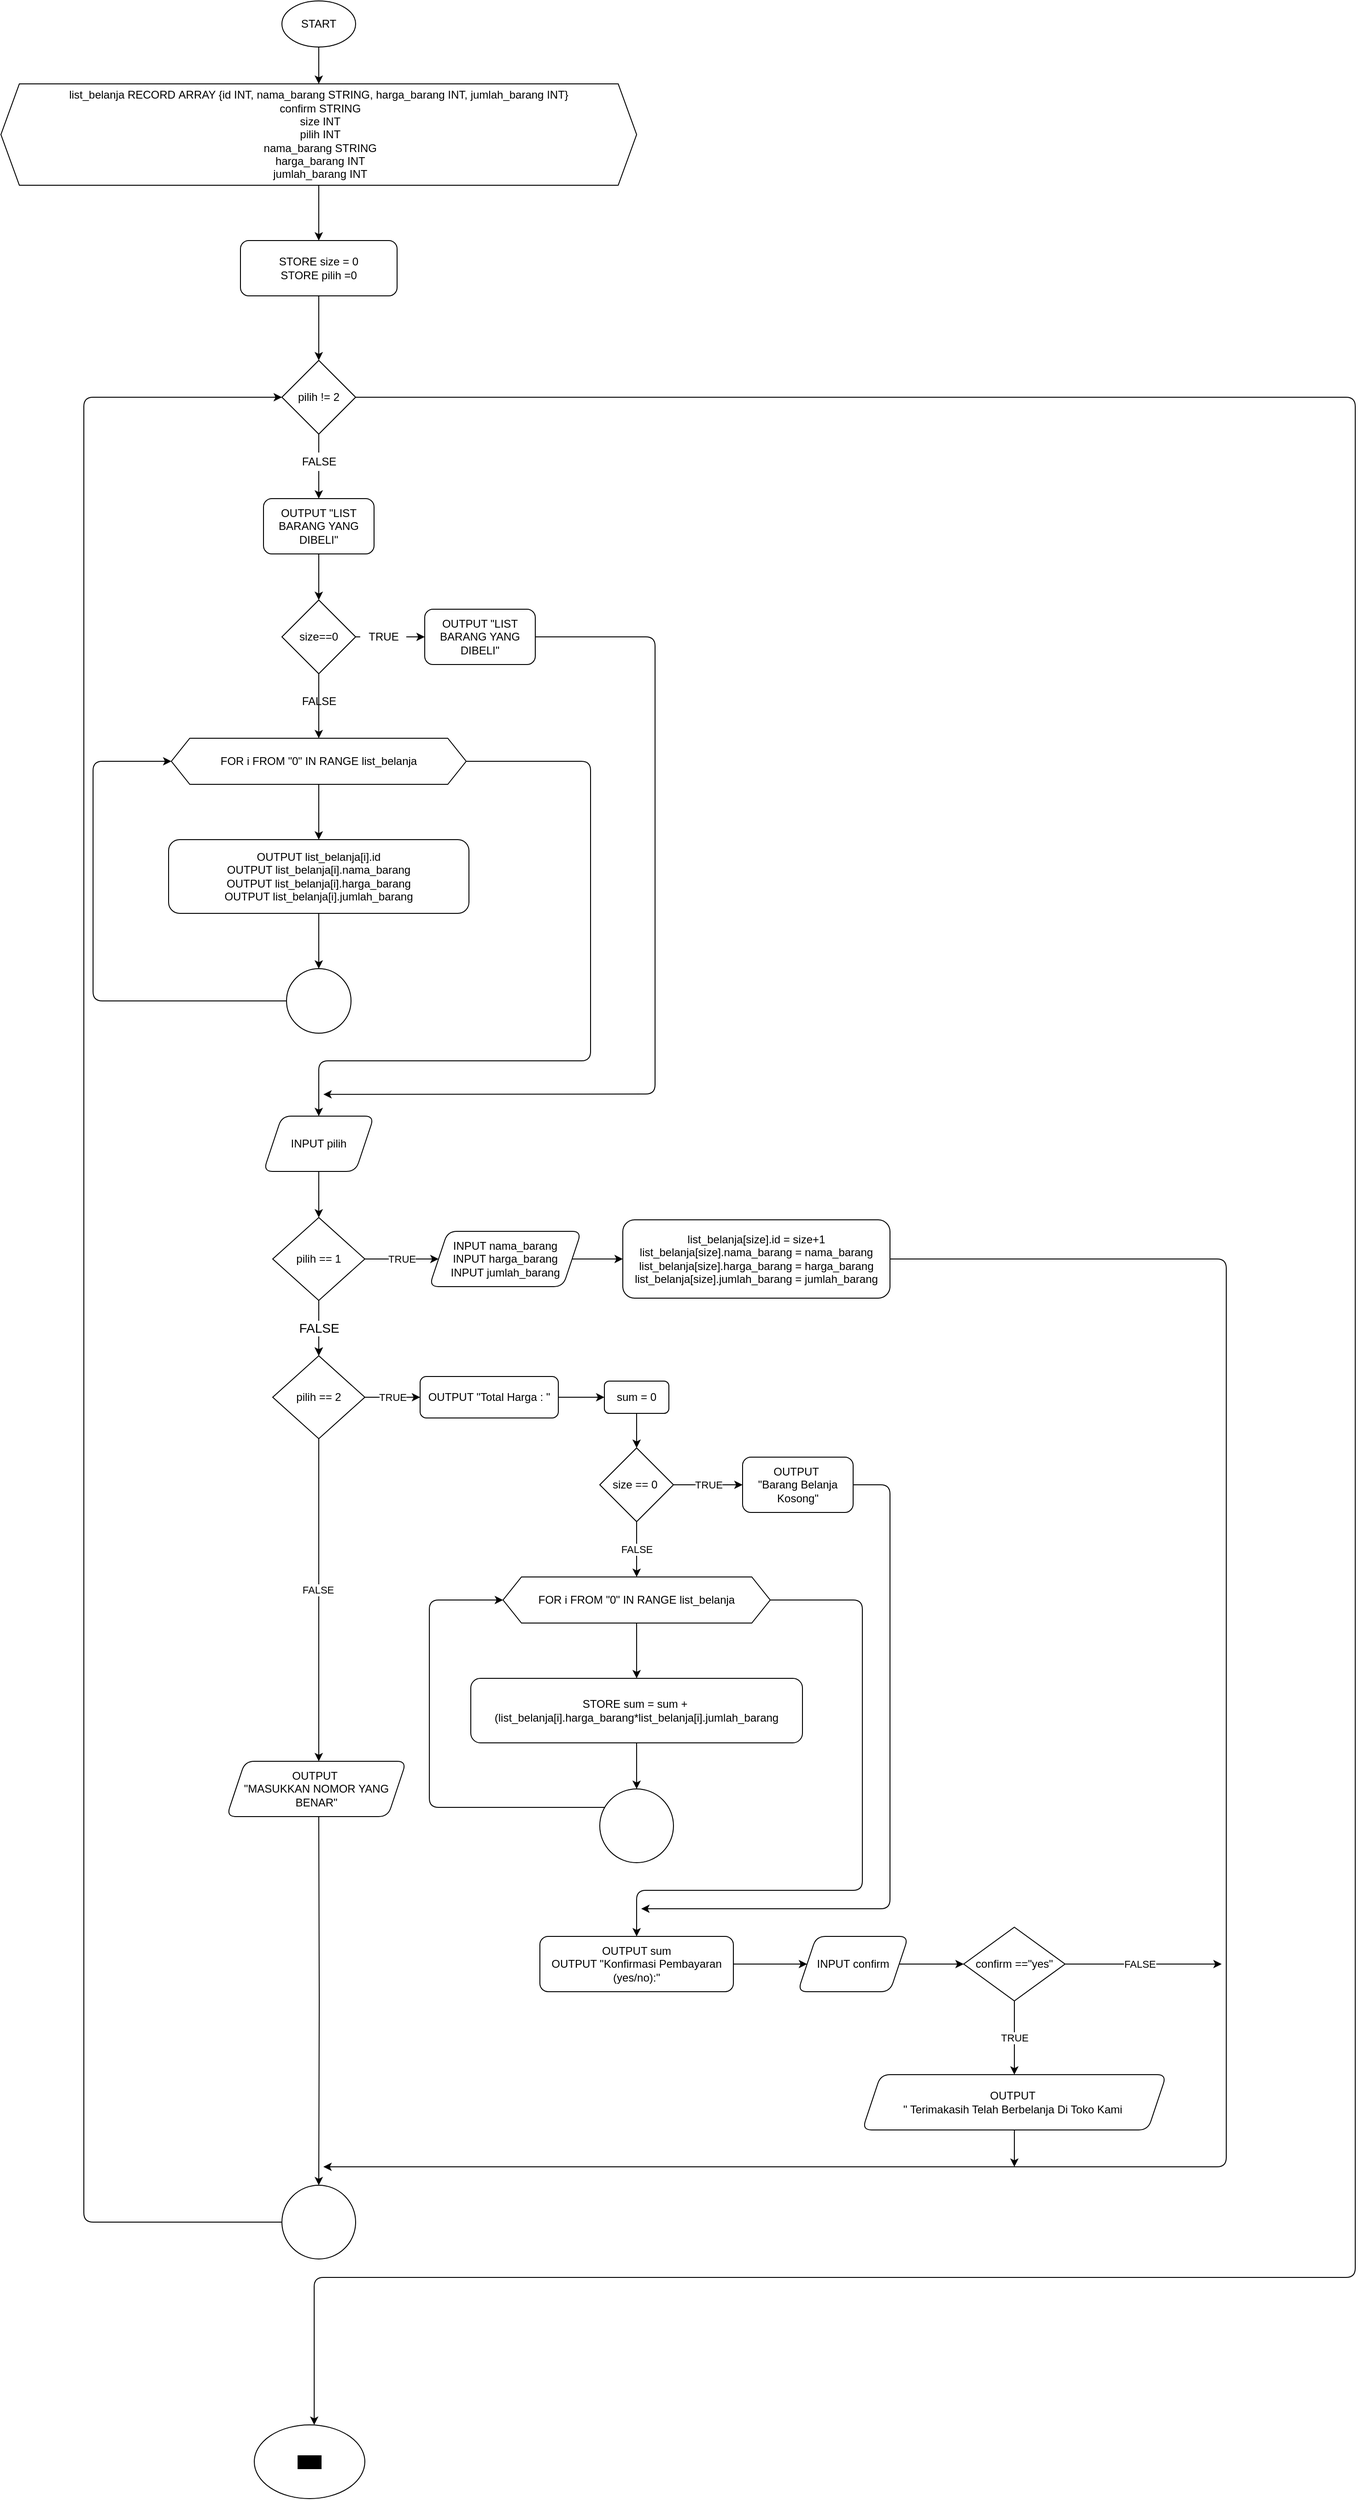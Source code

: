 <mxfile>
    <diagram id="MRwYrZJ_OPTtC_VLjgcP" name="Page-1">
        <mxGraphModel dx="1025" dy="627" grid="1" gridSize="10" guides="1" tooltips="1" connect="1" arrows="1" fold="1" page="1" pageScale="1" pageWidth="827" pageHeight="1169" math="0" shadow="0">
            <root>
                <mxCell id="0"/>
                <mxCell id="1" parent="0"/>
                <mxCell id="2" style="edgeStyle=none;html=1;exitX=0.5;exitY=1;exitDx=0;exitDy=0;entryX=0.5;entryY=0;entryDx=0;entryDy=0;" edge="1" parent="1" source="3" target="5">
                    <mxGeometry relative="1" as="geometry"/>
                </mxCell>
                <mxCell id="3" value="START" style="ellipse;whiteSpace=wrap;html=1;" vertex="1" parent="1">
                    <mxGeometry x="315" y="30" width="80" height="50" as="geometry"/>
                </mxCell>
                <mxCell id="4" style="edgeStyle=none;html=1;exitX=0.5;exitY=1;exitDx=0;exitDy=0;entryX=0.5;entryY=0;entryDx=0;entryDy=0;" edge="1" parent="1" source="5" target="7">
                    <mxGeometry relative="1" as="geometry"/>
                </mxCell>
                <mxCell id="5" value="list_belanja RECORD&amp;nbsp;&lt;span&gt;ARRAY {id INT, nama_barang STRING, harga_barang INT, jumlah_barang INT}&lt;/span&gt;&lt;div&gt;&amp;nbsp;confirm STRING&lt;/div&gt;&lt;div&gt;&amp;nbsp;size INT&lt;/div&gt;&lt;div&gt;&amp;nbsp;pilih INT&lt;/div&gt;&lt;div&gt;&amp;nbsp;nama_barang STRING&lt;/div&gt;&lt;div&gt;&amp;nbsp;harga_barang INT&lt;/div&gt;&lt;div&gt;&amp;nbsp;jumlah_barang INT&lt;/div&gt;" style="shape=hexagon;perimeter=hexagonPerimeter2;whiteSpace=wrap;html=1;fixedSize=1;" vertex="1" parent="1">
                    <mxGeometry x="10" y="120" width="690" height="110" as="geometry"/>
                </mxCell>
                <mxCell id="6" style="edgeStyle=none;html=1;exitX=0.5;exitY=1;exitDx=0;exitDy=0;entryX=0.5;entryY=0;entryDx=0;entryDy=0;" edge="1" parent="1" source="7" target="9">
                    <mxGeometry relative="1" as="geometry"/>
                </mxCell>
                <mxCell id="7" value="STORE size = 0&lt;br&gt;STORE pilih =0" style="rounded=1;whiteSpace=wrap;html=1;" vertex="1" parent="1">
                    <mxGeometry x="270" y="290" width="170" height="60" as="geometry"/>
                </mxCell>
                <mxCell id="8" style="edgeStyle=none;html=1;exitX=0.5;exitY=1;exitDx=0;exitDy=0;entryX=0.5;entryY=0;entryDx=0;entryDy=0;startArrow=none;" edge="1" parent="1" source="22" target="11">
                    <mxGeometry relative="1" as="geometry"/>
                </mxCell>
                <mxCell id="147" style="edgeStyle=orthogonalEdgeStyle;html=1;exitX=1;exitY=0.5;exitDx=0;exitDy=0;fontSize=14;entryX=0.542;entryY=0;entryDx=0;entryDy=0;entryPerimeter=0;" edge="1" parent="1" source="9" target="141">
                    <mxGeometry relative="1" as="geometry">
                        <mxPoint x="340" y="2540" as="targetPoint"/>
                        <Array as="points">
                            <mxPoint x="1480" y="460"/>
                            <mxPoint x="1480" y="2500"/>
                            <mxPoint x="350" y="2500"/>
                        </Array>
                    </mxGeometry>
                </mxCell>
                <mxCell id="9" value="pilih != 2" style="rhombus;whiteSpace=wrap;html=1;" vertex="1" parent="1">
                    <mxGeometry x="315" y="420" width="80" height="80" as="geometry"/>
                </mxCell>
                <mxCell id="10" style="edgeStyle=none;html=1;exitX=0.5;exitY=1;exitDx=0;exitDy=0;entryX=0.5;entryY=0;entryDx=0;entryDy=0;" edge="1" parent="1" source="11" target="14">
                    <mxGeometry relative="1" as="geometry"/>
                </mxCell>
                <mxCell id="11" value="OUTPUT &quot;LIST BARANG YANG DIBELI&quot;" style="rounded=1;whiteSpace=wrap;html=1;" vertex="1" parent="1">
                    <mxGeometry x="295" y="570" width="120" height="60" as="geometry"/>
                </mxCell>
                <mxCell id="12" style="edgeStyle=none;html=1;entryX=0;entryY=0.5;entryDx=0;entryDy=0;startArrow=none;" edge="1" parent="1" source="25" target="16">
                    <mxGeometry relative="1" as="geometry"/>
                </mxCell>
                <mxCell id="13" style="edgeStyle=none;html=1;exitX=0.5;exitY=1;exitDx=0;exitDy=0;entryX=0.5;entryY=0;entryDx=0;entryDy=0;" edge="1" parent="1" source="14" target="19">
                    <mxGeometry relative="1" as="geometry"/>
                </mxCell>
                <mxCell id="14" value="size==0" style="rhombus;whiteSpace=wrap;html=1;" vertex="1" parent="1">
                    <mxGeometry x="315" y="680" width="80" height="80" as="geometry"/>
                </mxCell>
                <mxCell id="15" style="edgeStyle=none;html=1;exitX=1;exitY=0.5;exitDx=0;exitDy=0;" edge="1" parent="1" source="16">
                    <mxGeometry relative="1" as="geometry">
                        <mxPoint x="360" y="1216.4" as="targetPoint"/>
                        <Array as="points">
                            <mxPoint x="720" y="720"/>
                            <mxPoint x="720" y="1216"/>
                        </Array>
                    </mxGeometry>
                </mxCell>
                <mxCell id="16" value="OUTPUT &quot;LIST BARANG YANG DIBELI&quot;" style="rounded=1;whiteSpace=wrap;html=1;" vertex="1" parent="1">
                    <mxGeometry x="470" y="690" width="120" height="60" as="geometry"/>
                </mxCell>
                <mxCell id="17" style="edgeStyle=none;html=1;exitX=0.5;exitY=1;exitDx=0;exitDy=0;entryX=0.5;entryY=0;entryDx=0;entryDy=0;" edge="1" parent="1" source="19" target="21">
                    <mxGeometry relative="1" as="geometry"/>
                </mxCell>
                <mxCell id="18" style="edgeStyle=none;html=1;exitX=1;exitY=0.5;exitDx=0;exitDy=0;entryX=0.5;entryY=0;entryDx=0;entryDy=0;" edge="1" parent="1" source="19">
                    <mxGeometry relative="1" as="geometry">
                        <Array as="points">
                            <mxPoint x="650" y="855"/>
                            <mxPoint x="650" y="1180"/>
                            <mxPoint x="355" y="1180"/>
                        </Array>
                        <mxPoint x="355" y="1240" as="targetPoint"/>
                    </mxGeometry>
                </mxCell>
                <mxCell id="19" value="FOR i FROM &quot;0&quot; IN RANGE list_belanja" style="shape=hexagon;perimeter=hexagonPerimeter2;whiteSpace=wrap;html=1;fixedSize=1;" vertex="1" parent="1">
                    <mxGeometry x="195" y="830" width="320" height="50" as="geometry"/>
                </mxCell>
                <mxCell id="20" style="edgeStyle=none;html=1;exitX=0.5;exitY=1;exitDx=0;exitDy=0;entryX=0.5;entryY=0;entryDx=0;entryDy=0;" edge="1" parent="1" source="21" target="28">
                    <mxGeometry relative="1" as="geometry"/>
                </mxCell>
                <mxCell id="21" value="OUTPUT list_belanja[i].id&lt;br&gt;OUTPUT list_belanja[i].nama_barang&lt;br&gt;OUTPUT list_belanja[i].harga_barang&lt;br&gt;OUTPUT list_belanja[i].jumlah_barang" style="rounded=1;whiteSpace=wrap;html=1;" vertex="1" parent="1">
                    <mxGeometry x="192" y="940" width="326" height="80" as="geometry"/>
                </mxCell>
                <mxCell id="22" value="FALSE" style="text;html=1;align=center;verticalAlign=middle;resizable=0;points=[];autosize=1;strokeColor=none;fillColor=none;" vertex="1" parent="1">
                    <mxGeometry x="330" y="520" width="50" height="20" as="geometry"/>
                </mxCell>
                <mxCell id="23" value="" style="edgeStyle=none;html=1;exitX=0.5;exitY=1;exitDx=0;exitDy=0;entryX=0.5;entryY=0;entryDx=0;entryDy=0;endArrow=none;" edge="1" parent="1" source="9" target="22">
                    <mxGeometry relative="1" as="geometry">
                        <mxPoint x="355" y="500" as="sourcePoint"/>
                        <mxPoint x="355" y="570" as="targetPoint"/>
                    </mxGeometry>
                </mxCell>
                <mxCell id="24" value="FALSE" style="text;html=1;align=center;verticalAlign=middle;resizable=0;points=[];autosize=1;strokeColor=none;fillColor=none;" vertex="1" parent="1">
                    <mxGeometry x="330" y="780" width="50" height="20" as="geometry"/>
                </mxCell>
                <mxCell id="25" value="TRUE" style="text;html=1;align=center;verticalAlign=middle;resizable=0;points=[];autosize=1;strokeColor=none;fillColor=none;" vertex="1" parent="1">
                    <mxGeometry x="400" y="710" width="50" height="20" as="geometry"/>
                </mxCell>
                <mxCell id="26" value="" style="edgeStyle=none;html=1;entryX=0;entryY=0.5;entryDx=0;entryDy=0;endArrow=none;" edge="1" parent="1" source="14" target="25">
                    <mxGeometry relative="1" as="geometry">
                        <mxPoint x="395" y="720" as="sourcePoint"/>
                        <mxPoint x="457" y="720" as="targetPoint"/>
                    </mxGeometry>
                </mxCell>
                <mxCell id="27" style="edgeStyle=none;html=1;exitX=0;exitY=0.5;exitDx=0;exitDy=0;entryX=0;entryY=0.5;entryDx=0;entryDy=0;" edge="1" parent="1" source="28" target="19">
                    <mxGeometry relative="1" as="geometry">
                        <Array as="points">
                            <mxPoint x="110" y="1115"/>
                            <mxPoint x="110" y="855"/>
                        </Array>
                    </mxGeometry>
                </mxCell>
                <mxCell id="28" value="" style="ellipse;whiteSpace=wrap;html=1;aspect=fixed;" vertex="1" parent="1">
                    <mxGeometry x="320" y="1080" width="70" height="70" as="geometry"/>
                </mxCell>
                <mxCell id="30" value="" style="edgeStyle=orthogonalEdgeStyle;html=1;" edge="1" parent="1" source="31" target="33">
                    <mxGeometry relative="1" as="geometry"/>
                </mxCell>
                <mxCell id="31" value="INPUT pilih" style="shape=parallelogram;perimeter=parallelogramPerimeter;whiteSpace=wrap;html=1;fixedSize=1;rounded=1;strokeWidth=1;" vertex="1" parent="1">
                    <mxGeometry x="295" y="1240" width="120" height="60" as="geometry"/>
                </mxCell>
                <mxCell id="32" value="TRUE" style="edgeStyle=orthogonalEdgeStyle;html=1;entryX=0;entryY=0.5;entryDx=0;entryDy=0;" edge="1" parent="1" source="33" target="35">
                    <mxGeometry relative="1" as="geometry">
                        <mxPoint x="450" y="1395" as="targetPoint"/>
                    </mxGeometry>
                </mxCell>
                <mxCell id="142" value="False" style="edgeStyle=none;html=1;exitX=0.5;exitY=1;exitDx=0;exitDy=0;entryX=0.5;entryY=0;entryDx=0;entryDy=0;" edge="1" parent="1" source="33" target="112">
                    <mxGeometry relative="1" as="geometry"/>
                </mxCell>
                <mxCell id="143" value="FALSE&lt;br&gt;" style="edgeStyle=none;html=1;fontSize=14;" edge="1" parent="1" source="33" target="112">
                    <mxGeometry relative="1" as="geometry">
                        <Array as="points">
                            <mxPoint x="355" y="1470"/>
                        </Array>
                    </mxGeometry>
                </mxCell>
                <mxCell id="33" value="pilih == 1" style="rhombus;whiteSpace=wrap;html=1;strokeWidth=1;" vertex="1" parent="1">
                    <mxGeometry x="305" y="1350" width="100" height="90" as="geometry"/>
                </mxCell>
                <mxCell id="34" value="" style="edgeStyle=orthogonalEdgeStyle;html=1;" edge="1" parent="1" source="35" target="36">
                    <mxGeometry relative="1" as="geometry"/>
                </mxCell>
                <mxCell id="35" value="INPUT nama_barang&lt;br&gt;INPUT harga_barang&lt;br&gt;INPUT jumlah_barang" style="shape=parallelogram;perimeter=parallelogramPerimeter;whiteSpace=wrap;html=1;fixedSize=1;rounded=1;strokeWidth=1;" vertex="1" parent="1">
                    <mxGeometry x="475" y="1365" width="165" height="60" as="geometry"/>
                </mxCell>
                <mxCell id="146" style="edgeStyle=orthogonalEdgeStyle;html=1;exitX=1;exitY=0.5;exitDx=0;exitDy=0;fontSize=14;" edge="1" parent="1" source="36">
                    <mxGeometry relative="1" as="geometry">
                        <mxPoint x="360" y="2380" as="targetPoint"/>
                        <Array as="points">
                            <mxPoint x="1340" y="1395"/>
                            <mxPoint x="1340" y="2380"/>
                        </Array>
                    </mxGeometry>
                </mxCell>
                <mxCell id="36" value="list_belanja[size].id = size+1&lt;br&gt;list_belanja[size].nama_barang = nama_barang&lt;br&gt;list_belanja[size].harga_barang = harga_barang&lt;br&gt;list_belanja[size].jumlah_barang = jumlah_barang" style="rounded=1;whiteSpace=wrap;html=1;strokeWidth=1;" vertex="1" parent="1">
                    <mxGeometry x="685" y="1352.5" width="290" height="85" as="geometry"/>
                </mxCell>
                <mxCell id="109" value="TRUE" style="edgeStyle=orthogonalEdgeStyle;html=1;" edge="1" parent="1" source="112" target="114">
                    <mxGeometry relative="1" as="geometry"/>
                </mxCell>
                <mxCell id="110" value="" style="edgeStyle=orthogonalEdgeStyle;html=1;" edge="1" parent="1" source="112">
                    <mxGeometry relative="1" as="geometry">
                        <mxPoint x="355.0" y="1940" as="targetPoint"/>
                    </mxGeometry>
                </mxCell>
                <mxCell id="111" value="FALSE" style="edgeLabel;html=1;align=center;verticalAlign=middle;resizable=0;points=[];" vertex="1" connectable="0" parent="110">
                    <mxGeometry x="0.195" y="-2" relative="1" as="geometry">
                        <mxPoint y="-45" as="offset"/>
                    </mxGeometry>
                </mxCell>
                <mxCell id="112" value="pilih == 2" style="rhombus;whiteSpace=wrap;html=1;strokeWidth=1;" vertex="1" parent="1">
                    <mxGeometry x="305" y="1500" width="100" height="90" as="geometry"/>
                </mxCell>
                <mxCell id="113" value="" style="edgeStyle=orthogonalEdgeStyle;html=1;" edge="1" parent="1" source="114" target="116">
                    <mxGeometry relative="1" as="geometry"/>
                </mxCell>
                <mxCell id="114" value="OUTPUT &quot;Total Harga : &quot;" style="rounded=1;whiteSpace=wrap;html=1;strokeWidth=1;" vertex="1" parent="1">
                    <mxGeometry x="465" y="1522.5" width="150" height="45" as="geometry"/>
                </mxCell>
                <mxCell id="115" value="" style="edgeStyle=orthogonalEdgeStyle;html=1;" edge="1" parent="1" source="116" target="119">
                    <mxGeometry relative="1" as="geometry"/>
                </mxCell>
                <mxCell id="116" value="sum = 0" style="rounded=1;whiteSpace=wrap;html=1;strokeWidth=1;" vertex="1" parent="1">
                    <mxGeometry x="665" y="1527.5" width="70" height="35" as="geometry"/>
                </mxCell>
                <mxCell id="117" value="TRUE" style="edgeStyle=orthogonalEdgeStyle;html=1;" edge="1" parent="1" source="119" target="121">
                    <mxGeometry relative="1" as="geometry"/>
                </mxCell>
                <mxCell id="118" value="FALSE" style="edgeStyle=orthogonalEdgeStyle;html=1;" edge="1" parent="1" source="119" target="124">
                    <mxGeometry relative="1" as="geometry">
                        <Array as="points">
                            <mxPoint x="700" y="1710"/>
                            <mxPoint x="700" y="1710"/>
                        </Array>
                    </mxGeometry>
                </mxCell>
                <mxCell id="119" value="size == 0&amp;nbsp;" style="rhombus;whiteSpace=wrap;html=1;strokeWidth=1;fillColor=none;" vertex="1" parent="1">
                    <mxGeometry x="660" y="1600" width="80" height="80" as="geometry"/>
                </mxCell>
                <mxCell id="120" style="edgeStyle=orthogonalEdgeStyle;html=1;" edge="1" parent="1" source="121">
                    <mxGeometry relative="1" as="geometry">
                        <mxPoint x="705" y="2100" as="targetPoint"/>
                        <Array as="points">
                            <mxPoint x="975" y="1640"/>
                            <mxPoint x="975" y="2100"/>
                        </Array>
                    </mxGeometry>
                </mxCell>
                <mxCell id="121" value="OUTPUT&amp;nbsp;&lt;br&gt;&quot;Barang Belanja Kosong&quot;" style="rounded=1;whiteSpace=wrap;html=1;strokeWidth=1;" vertex="1" parent="1">
                    <mxGeometry x="815" y="1610" width="120" height="60" as="geometry"/>
                </mxCell>
                <mxCell id="122" value="" style="edgeStyle=orthogonalEdgeStyle;html=1;" edge="1" parent="1" source="124" target="126">
                    <mxGeometry relative="1" as="geometry"/>
                </mxCell>
                <mxCell id="123" style="edgeStyle=orthogonalEdgeStyle;html=1;entryX=0.5;entryY=0;entryDx=0;entryDy=0;" edge="1" parent="1" source="124" target="130">
                    <mxGeometry relative="1" as="geometry">
                        <Array as="points">
                            <mxPoint x="945" y="1765"/>
                            <mxPoint x="945" y="2080"/>
                            <mxPoint x="700" y="2080"/>
                        </Array>
                    </mxGeometry>
                </mxCell>
                <mxCell id="124" value="FOR i FROM &quot;0&quot; IN RANGE list_belanja" style="shape=hexagon;perimeter=hexagonPerimeter2;whiteSpace=wrap;html=1;fixedSize=1;strokeWidth=1;" vertex="1" parent="1">
                    <mxGeometry x="555" y="1740" width="290" height="50" as="geometry"/>
                </mxCell>
                <mxCell id="125" value="" style="edgeStyle=orthogonalEdgeStyle;html=1;" edge="1" parent="1" source="126" target="128">
                    <mxGeometry relative="1" as="geometry">
                        <Array as="points">
                            <mxPoint x="700" y="1900"/>
                        </Array>
                    </mxGeometry>
                </mxCell>
                <mxCell id="126" value="STORE sum = sum +&amp;nbsp;&lt;br&gt;(list_belanja[i].harga_barang*list_belanja[i].jumlah_barang" style="rounded=1;whiteSpace=wrap;html=1;strokeWidth=1;" vertex="1" parent="1">
                    <mxGeometry x="520" y="1850" width="360" height="70" as="geometry"/>
                </mxCell>
                <mxCell id="127" style="edgeStyle=orthogonalEdgeStyle;html=1;entryX=0;entryY=0.5;entryDx=0;entryDy=0;" edge="1" parent="1" source="128" target="124">
                    <mxGeometry relative="1" as="geometry">
                        <Array as="points">
                            <mxPoint x="475" y="1990"/>
                            <mxPoint x="475" y="1765"/>
                        </Array>
                    </mxGeometry>
                </mxCell>
                <mxCell id="128" value="" style="ellipse;whiteSpace=wrap;html=1;aspect=fixed;strokeWidth=1;fillColor=none;" vertex="1" parent="1">
                    <mxGeometry x="660" y="1970" width="80" height="80" as="geometry"/>
                </mxCell>
                <mxCell id="129" value="" style="edgeStyle=orthogonalEdgeStyle;html=1;" edge="1" parent="1" source="130" target="132">
                    <mxGeometry relative="1" as="geometry"/>
                </mxCell>
                <mxCell id="130" value="OUTPUT sum&lt;br&gt;OUTPUT &quot;Konfirmasi Pembayaran (yes/no):&quot;" style="rounded=1;whiteSpace=wrap;html=1;strokeWidth=1;" vertex="1" parent="1">
                    <mxGeometry x="595" y="2130" width="210" height="60" as="geometry"/>
                </mxCell>
                <mxCell id="131" value="" style="edgeStyle=orthogonalEdgeStyle;html=1;" edge="1" parent="1" source="132" target="136">
                    <mxGeometry relative="1" as="geometry"/>
                </mxCell>
                <mxCell id="132" value="INPUT confirm" style="shape=parallelogram;perimeter=parallelogramPerimeter;whiteSpace=wrap;html=1;fixedSize=1;rounded=1;strokeWidth=1;" vertex="1" parent="1">
                    <mxGeometry x="875" y="2130" width="120" height="60" as="geometry"/>
                </mxCell>
                <mxCell id="133" value="TRUE" style="edgeStyle=orthogonalEdgeStyle;html=1;" edge="1" parent="1" source="136" target="138">
                    <mxGeometry relative="1" as="geometry">
                        <Array as="points">
                            <mxPoint x="1110" y="2220"/>
                            <mxPoint x="1110" y="2220"/>
                        </Array>
                    </mxGeometry>
                </mxCell>
                <mxCell id="134" style="edgeStyle=orthogonalEdgeStyle;html=1;" edge="1" parent="1" source="136">
                    <mxGeometry relative="1" as="geometry">
                        <mxPoint x="1335" y="2160" as="targetPoint"/>
                    </mxGeometry>
                </mxCell>
                <mxCell id="135" value="FALSE" style="edgeLabel;html=1;align=center;verticalAlign=middle;resizable=0;points=[];" vertex="1" connectable="0" parent="134">
                    <mxGeometry x="-0.23" y="4" relative="1" as="geometry">
                        <mxPoint x="15" y="4" as="offset"/>
                    </mxGeometry>
                </mxCell>
                <mxCell id="136" value="confirm ==&quot;yes&quot;" style="rhombus;whiteSpace=wrap;html=1;strokeWidth=1;" vertex="1" parent="1">
                    <mxGeometry x="1055" y="2120" width="110" height="80" as="geometry"/>
                </mxCell>
                <mxCell id="137" style="edgeStyle=orthogonalEdgeStyle;html=1;" edge="1" parent="1" source="138">
                    <mxGeometry relative="1" as="geometry">
                        <mxPoint x="1110" y="2380" as="targetPoint"/>
                    </mxGeometry>
                </mxCell>
                <mxCell id="138" value="OUTPUT&amp;nbsp;&lt;br&gt;&quot; Terimakasih Telah Berbelanja Di Toko Kami&amp;nbsp;" style="shape=parallelogram;perimeter=parallelogramPerimeter;whiteSpace=wrap;html=1;fixedSize=1;rounded=1;strokeWidth=1;" vertex="1" parent="1">
                    <mxGeometry x="945" y="2280" width="330" height="60" as="geometry"/>
                </mxCell>
                <mxCell id="139" style="edgeStyle=orthogonalEdgeStyle;html=1;" edge="1" parent="1" target="140">
                    <mxGeometry relative="1" as="geometry">
                        <mxPoint x="345" y="2351.543" as="targetPoint"/>
                        <mxPoint x="355.0" y="2000" as="sourcePoint"/>
                    </mxGeometry>
                </mxCell>
                <mxCell id="145" style="edgeStyle=orthogonalEdgeStyle;html=1;exitX=0;exitY=0.5;exitDx=0;exitDy=0;fontSize=14;entryX=0;entryY=0.5;entryDx=0;entryDy=0;" edge="1" parent="1" source="140" target="9">
                    <mxGeometry relative="1" as="geometry">
                        <mxPoint x="315" y="430.909" as="targetPoint"/>
                        <Array as="points">
                            <mxPoint x="100" y="2440"/>
                            <mxPoint x="100" y="460"/>
                        </Array>
                    </mxGeometry>
                </mxCell>
                <mxCell id="140" value="" style="ellipse;whiteSpace=wrap;html=1;aspect=fixed;strokeWidth=1;fillColor=none;" vertex="1" parent="1">
                    <mxGeometry x="315" y="2400.003" width="80" height="80" as="geometry"/>
                </mxCell>
                <mxCell id="141" value="END" style="ellipse;whiteSpace=wrap;html=1;strokeWidth=1;labelBackgroundColor=#000000;" vertex="1" parent="1">
                    <mxGeometry x="285" y="2660" width="120" height="80" as="geometry"/>
                </mxCell>
                <mxCell id="144" value="OUTPUT&amp;nbsp;&lt;br&gt;&quot;MASUKKAN NOMOR YANG BENAR&quot;" style="shape=parallelogram;perimeter=parallelogramPerimeter;whiteSpace=wrap;html=1;fixedSize=1;rounded=1;strokeWidth=1;" vertex="1" parent="1">
                    <mxGeometry x="255" y="1940" width="195" height="60" as="geometry"/>
                </mxCell>
            </root>
        </mxGraphModel>
    </diagram>
</mxfile>
